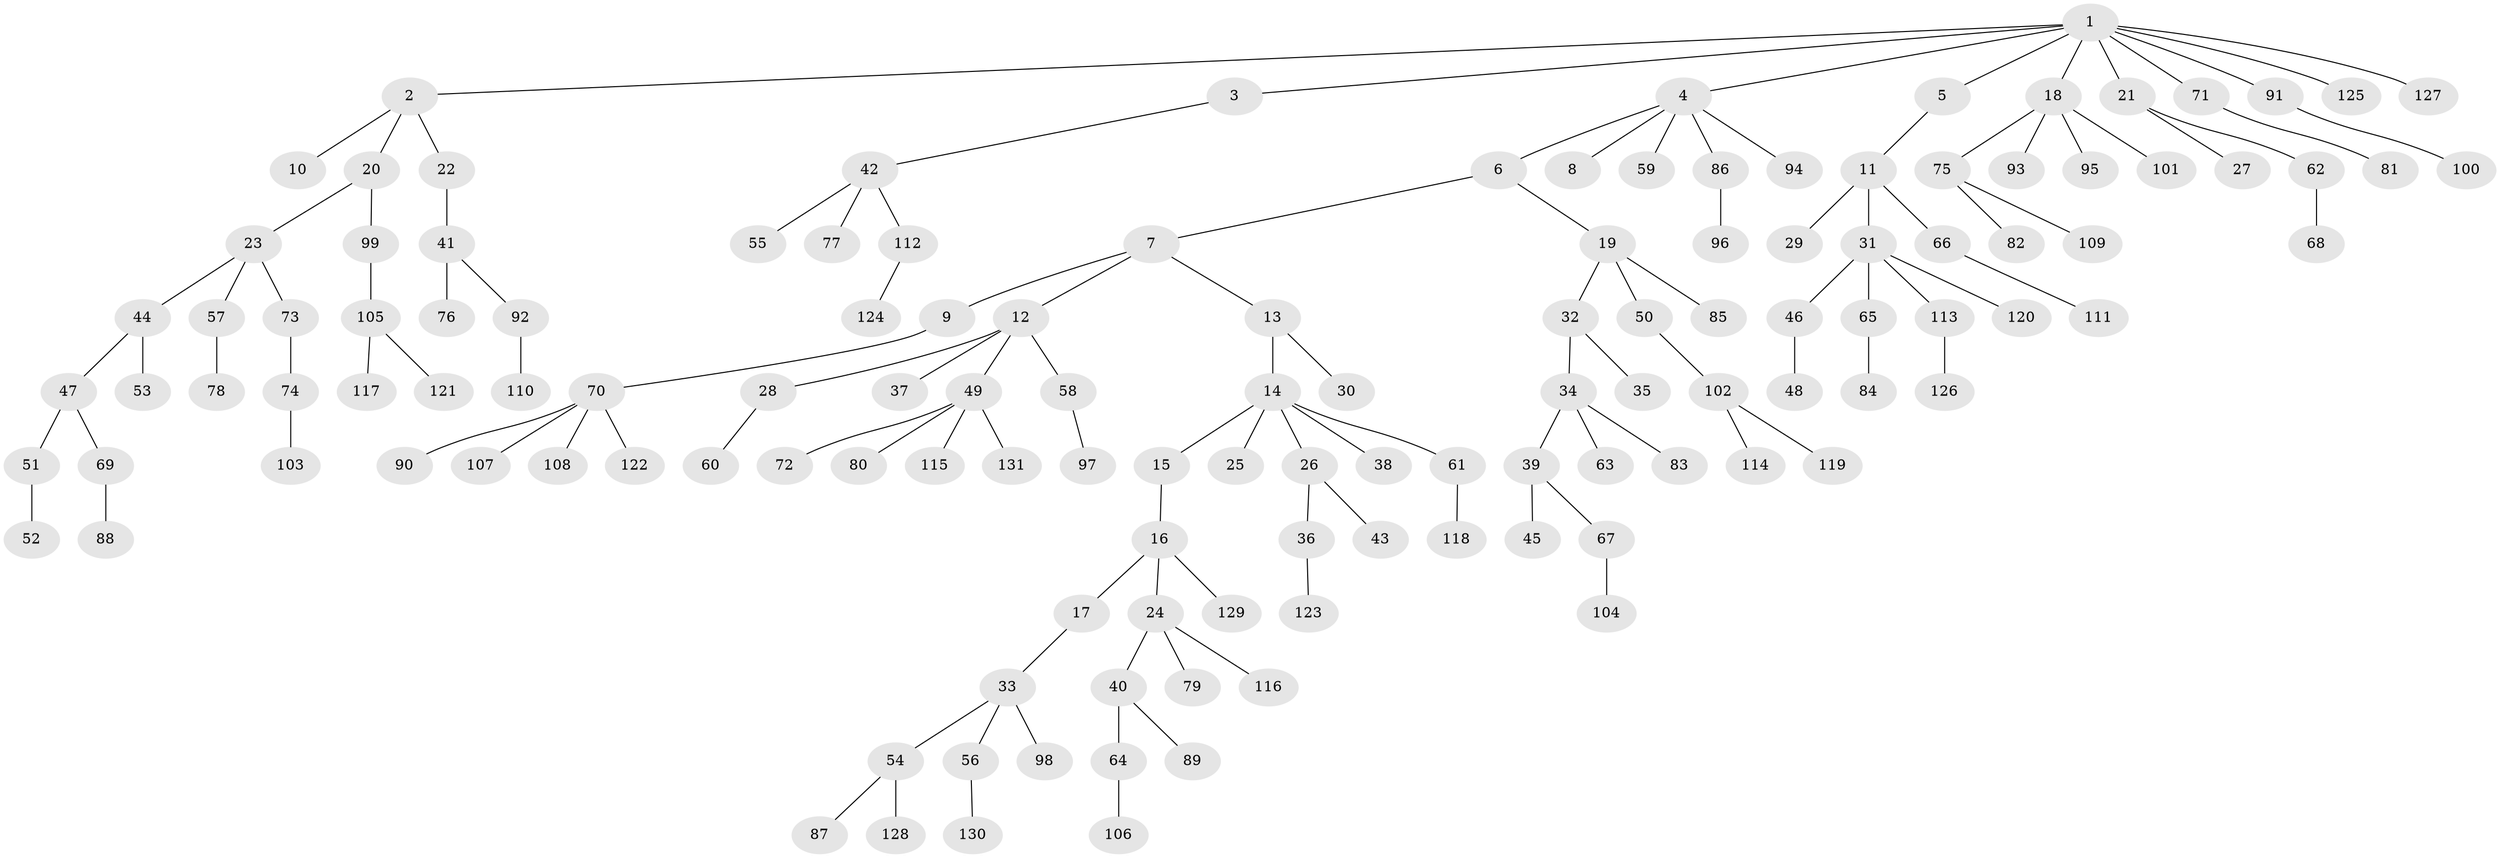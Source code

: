 // Generated by graph-tools (version 1.1) at 2025/50/03/09/25 03:50:20]
// undirected, 131 vertices, 130 edges
graph export_dot {
graph [start="1"]
  node [color=gray90,style=filled];
  1;
  2;
  3;
  4;
  5;
  6;
  7;
  8;
  9;
  10;
  11;
  12;
  13;
  14;
  15;
  16;
  17;
  18;
  19;
  20;
  21;
  22;
  23;
  24;
  25;
  26;
  27;
  28;
  29;
  30;
  31;
  32;
  33;
  34;
  35;
  36;
  37;
  38;
  39;
  40;
  41;
  42;
  43;
  44;
  45;
  46;
  47;
  48;
  49;
  50;
  51;
  52;
  53;
  54;
  55;
  56;
  57;
  58;
  59;
  60;
  61;
  62;
  63;
  64;
  65;
  66;
  67;
  68;
  69;
  70;
  71;
  72;
  73;
  74;
  75;
  76;
  77;
  78;
  79;
  80;
  81;
  82;
  83;
  84;
  85;
  86;
  87;
  88;
  89;
  90;
  91;
  92;
  93;
  94;
  95;
  96;
  97;
  98;
  99;
  100;
  101;
  102;
  103;
  104;
  105;
  106;
  107;
  108;
  109;
  110;
  111;
  112;
  113;
  114;
  115;
  116;
  117;
  118;
  119;
  120;
  121;
  122;
  123;
  124;
  125;
  126;
  127;
  128;
  129;
  130;
  131;
  1 -- 2;
  1 -- 3;
  1 -- 4;
  1 -- 5;
  1 -- 18;
  1 -- 21;
  1 -- 71;
  1 -- 91;
  1 -- 125;
  1 -- 127;
  2 -- 10;
  2 -- 20;
  2 -- 22;
  3 -- 42;
  4 -- 6;
  4 -- 8;
  4 -- 59;
  4 -- 86;
  4 -- 94;
  5 -- 11;
  6 -- 7;
  6 -- 19;
  7 -- 9;
  7 -- 12;
  7 -- 13;
  9 -- 70;
  11 -- 29;
  11 -- 31;
  11 -- 66;
  12 -- 28;
  12 -- 37;
  12 -- 49;
  12 -- 58;
  13 -- 14;
  13 -- 30;
  14 -- 15;
  14 -- 25;
  14 -- 26;
  14 -- 38;
  14 -- 61;
  15 -- 16;
  16 -- 17;
  16 -- 24;
  16 -- 129;
  17 -- 33;
  18 -- 75;
  18 -- 93;
  18 -- 95;
  18 -- 101;
  19 -- 32;
  19 -- 50;
  19 -- 85;
  20 -- 23;
  20 -- 99;
  21 -- 27;
  21 -- 62;
  22 -- 41;
  23 -- 44;
  23 -- 57;
  23 -- 73;
  24 -- 40;
  24 -- 79;
  24 -- 116;
  26 -- 36;
  26 -- 43;
  28 -- 60;
  31 -- 46;
  31 -- 65;
  31 -- 113;
  31 -- 120;
  32 -- 34;
  32 -- 35;
  33 -- 54;
  33 -- 56;
  33 -- 98;
  34 -- 39;
  34 -- 63;
  34 -- 83;
  36 -- 123;
  39 -- 45;
  39 -- 67;
  40 -- 64;
  40 -- 89;
  41 -- 76;
  41 -- 92;
  42 -- 55;
  42 -- 77;
  42 -- 112;
  44 -- 47;
  44 -- 53;
  46 -- 48;
  47 -- 51;
  47 -- 69;
  49 -- 72;
  49 -- 80;
  49 -- 115;
  49 -- 131;
  50 -- 102;
  51 -- 52;
  54 -- 87;
  54 -- 128;
  56 -- 130;
  57 -- 78;
  58 -- 97;
  61 -- 118;
  62 -- 68;
  64 -- 106;
  65 -- 84;
  66 -- 111;
  67 -- 104;
  69 -- 88;
  70 -- 90;
  70 -- 107;
  70 -- 108;
  70 -- 122;
  71 -- 81;
  73 -- 74;
  74 -- 103;
  75 -- 82;
  75 -- 109;
  86 -- 96;
  91 -- 100;
  92 -- 110;
  99 -- 105;
  102 -- 114;
  102 -- 119;
  105 -- 117;
  105 -- 121;
  112 -- 124;
  113 -- 126;
}
